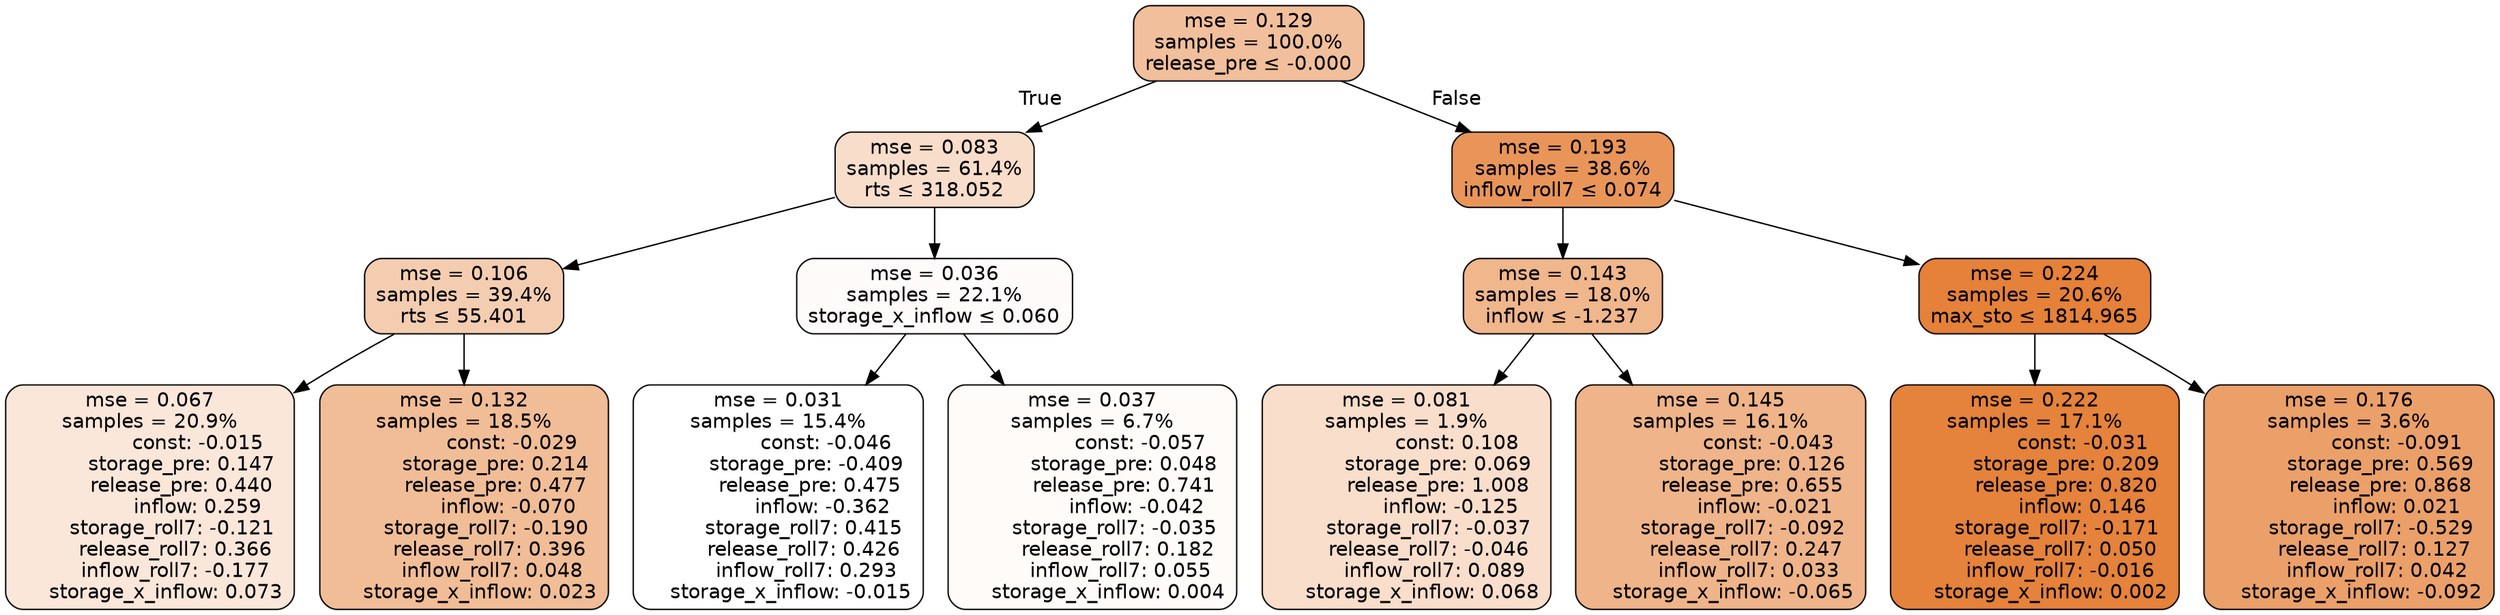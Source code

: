 digraph tree {
bgcolor="transparent"
node [shape=rectangle, style="filled, rounded", color="black", fontname=helvetica] ;
edge [fontname=helvetica] ;
	"0" [label="mse = 0.129
samples = 100.0%
release_pre &le; -0.000", fillcolor="#f1bf9b"]
	"1" [label="mse = 0.083
samples = 61.4%
rts &le; 318.052", fillcolor="#f8ddca"]
	"2" [label="mse = 0.106
samples = 39.4%
rts &le; 55.401", fillcolor="#f4cdb1"]
	"3" [label="mse = 0.067
samples = 20.9%
               const: -0.015
          storage_pre: 0.147
          release_pre: 0.440
               inflow: 0.259
       storage_roll7: -0.121
        release_roll7: 0.366
        inflow_roll7: -0.177
     storage_x_inflow: 0.073", fillcolor="#fae7da"]
	"4" [label="mse = 0.132
samples = 18.5%
               const: -0.029
          storage_pre: 0.214
          release_pre: 0.477
              inflow: -0.070
       storage_roll7: -0.190
        release_roll7: 0.396
         inflow_roll7: 0.048
     storage_x_inflow: 0.023", fillcolor="#f1bd97"]
	"5" [label="mse = 0.036
samples = 22.1%
storage_x_inflow &le; 0.060", fillcolor="#fefbfa"]
	"6" [label="mse = 0.031
samples = 15.4%
               const: -0.046
         storage_pre: -0.409
          release_pre: 0.475
              inflow: -0.362
        storage_roll7: 0.415
        release_roll7: 0.426
         inflow_roll7: 0.293
    storage_x_inflow: -0.015", fillcolor="#ffffff"]
	"7" [label="mse = 0.037
samples = 6.7%
               const: -0.057
          storage_pre: 0.048
          release_pre: 0.741
              inflow: -0.042
       storage_roll7: -0.035
        release_roll7: 0.182
         inflow_roll7: 0.055
     storage_x_inflow: 0.004", fillcolor="#fefbf9"]
	"8" [label="mse = 0.193
samples = 38.6%
inflow_roll7 &le; 0.074", fillcolor="#e99559"]
	"9" [label="mse = 0.143
samples = 18.0%
inflow &le; -1.237", fillcolor="#f0b68c"]
	"10" [label="mse = 0.081
samples = 1.9%
                const: 0.108
          storage_pre: 0.069
          release_pre: 1.008
              inflow: -0.125
       storage_roll7: -0.037
       release_roll7: -0.046
         inflow_roll7: 0.089
     storage_x_inflow: 0.068", fillcolor="#f8decb"]
	"11" [label="mse = 0.145
samples = 16.1%
               const: -0.043
          storage_pre: 0.126
          release_pre: 0.655
              inflow: -0.021
       storage_roll7: -0.092
        release_roll7: 0.247
         inflow_roll7: 0.033
    storage_x_inflow: -0.065", fillcolor="#efb489"]
	"12" [label="mse = 0.224
samples = 20.6%
max_sto &le; 1814.965", fillcolor="#e58139"]
	"13" [label="mse = 0.222
samples = 17.1%
               const: -0.031
          storage_pre: 0.209
          release_pre: 0.820
               inflow: 0.146
       storage_roll7: -0.171
        release_roll7: 0.050
        inflow_roll7: -0.016
     storage_x_inflow: 0.002", fillcolor="#e5823b"]
	"14" [label="mse = 0.176
samples = 3.6%
               const: -0.091
          storage_pre: 0.569
          release_pre: 0.868
               inflow: 0.021
       storage_roll7: -0.529
        release_roll7: 0.127
         inflow_roll7: 0.042
    storage_x_inflow: -0.092", fillcolor="#eba06a"]

	"0" -> "1" [labeldistance=2.5, labelangle=45, headlabel="True"]
	"1" -> "2"
	"2" -> "3"
	"2" -> "4"
	"1" -> "5"
	"5" -> "6"
	"5" -> "7"
	"0" -> "8" [labeldistance=2.5, labelangle=-45, headlabel="False"]
	"8" -> "9"
	"9" -> "10"
	"9" -> "11"
	"8" -> "12"
	"12" -> "13"
	"12" -> "14"
}